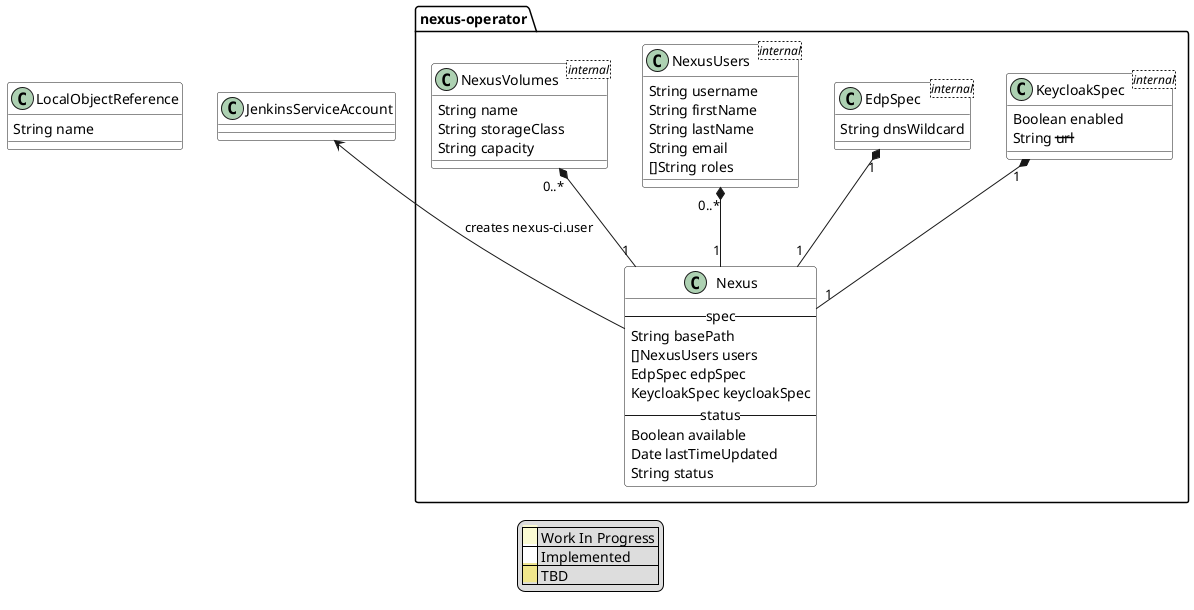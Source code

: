 @startuml

skinparam class {
    BackgroundColor #white
	BackgroundColor<<wip>> LightGoldenRodYellow
	BackgroundColor<<tbd>> Khaki
}

package nexus-operator {
    class Nexus {
        -- spec --
        String basePath
        []NexusUsers users
        EdpSpec edpSpec
        KeycloakSpec keycloakSpec
        -- status --
        Boolean available
        Date lastTimeUpdated
        String status
    }

    KeycloakSpec "1" *-- "1" Nexus
    class KeycloakSpec <internal> {
        Boolean enabled
        String --url--
    }

    EdpSpec "1" *-- "1" Nexus
    class EdpSpec <internal> {
        String dnsWildcard
    }

    NexusUsers "0..*" *-- "1" Nexus
    class NexusUsers <internal> {
        String username
        String firstName
        String lastName
        String email
        []String roles
    }

    NexusVolumes "0..*" *-- "1" Nexus
    class NexusVolumes <internal> {
        String name
        String storageClass
        String capacity
    }


}

class LocalObjectReference {
    String name
}
JenkinsServiceAccount <-d- Nexus : creates nexus-ci.user

legend
|<back:LightGoldenRodYellow>    </back>| Work In Progress |
|<back:White>    </back>| Implemented |
|<back:Khaki>    </back>| TBD |
endlegend

@enduml
